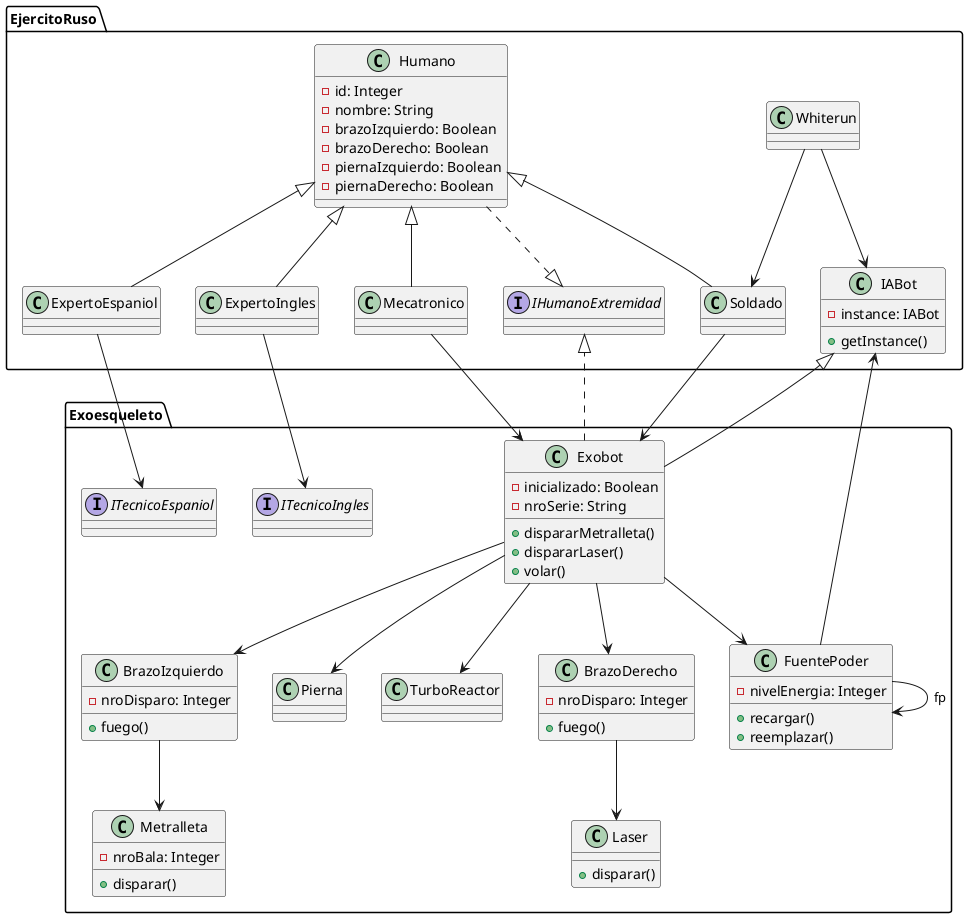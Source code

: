@startuml exobotClassDiagram
' Definición de paquetes
package EjercitoRuso {
    interface IHumanoExtremidad
    class Humano {
        - id: Integer
        - nombre: String
        - brazoIzquierdo: Boolean
        - brazoDerecho: Boolean
        - piernaIzquierdo: Boolean
        - piernaDerecho: Boolean
    }

    class ExpertoEspaniol
    class ExpertoIngles
    class Mecatronico
    class Soldado
    class IABot {
        - instance: IABot
        + getInstance()
    }
    class Whiterun

    Humano <|-- ExpertoEspaniol
    Humano <|-- ExpertoIngles
    Humano <|-- Mecatronico
    Humano <|-- Soldado
    Humano ..|> IHumanoExtremidad
    Whiterun --> IABot
    Whiterun --> Soldado
}

package Exoesqueleto {
    interface ITecnicoEspaniol
    interface ITecnicoIngles

    class Exobot {
        - inicializado: Boolean
        - nroSerie: String
        + dispararMetralleta()
        + dispararLaser()
        + volar()
    }

    class FuentePoder {
        - nivelEnergia: Integer
        + recargar()
        + reemplazar()
    }

    class BrazoDerecho {
        - nroDisparo: Integer
        + fuego()
    }

    class BrazoIzquierdo {
        - nroDisparo: Integer
        + fuego()
    }

    class Laser {
        + disparar()
    }

    class Metralleta {
        - nroBala: Integer
        + disparar()
    }

    class Pierna
    class TurboReactor

    FuentePoder --> IABot
    Exobot --> FuentePoder
    Exobot --> TurboReactor
    Exobot --> BrazoDerecho
    Exobot --> BrazoIzquierdo
    Exobot --> Pierna
    BrazoDerecho --> Laser
    BrazoIzquierdo --> Metralleta
    FuentePoder --> FuentePoder : fp
}

' Relaciones entre paquetes
EjercitoRuso.Mecatronico --> Exoesqueleto.Exobot
EjercitoRuso.Soldado --> Exoesqueleto.Exobot
EjercitoRuso.ExpertoEspaniol --> Exoesqueleto.ITecnicoEspaniol
EjercitoRuso.ExpertoIngles --> Exoesqueleto.ITecnicoIngles
Exoesqueleto.Exobot ..|> EjercitoRuso.IHumanoExtremidad
Exoesqueleto.Exobot --|> EjercitoRuso.IABot

@enduml
